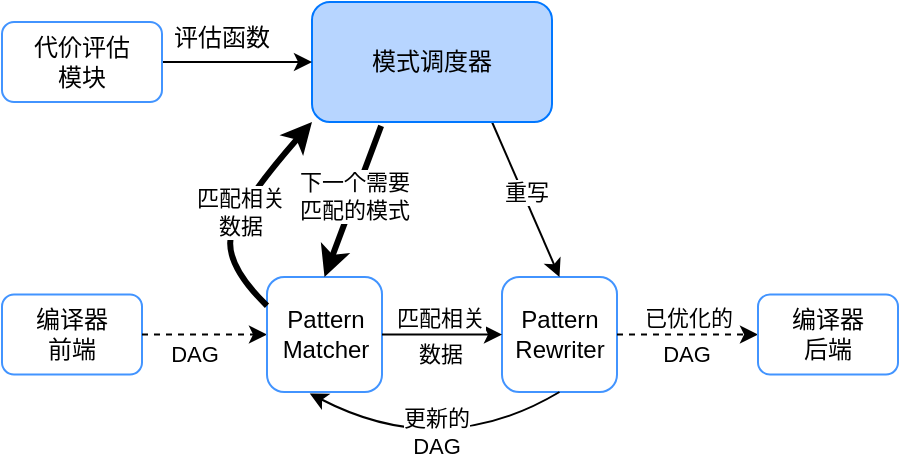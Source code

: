 <mxfile version="21.3.2" type="github">
  <diagram name="第 1 页" id="0fqK2yIArP4X0zgE1vKK">
    <mxGraphModel dx="658" dy="428" grid="1" gridSize="10" guides="1" tooltips="1" connect="1" arrows="1" fold="1" page="1" pageScale="1" pageWidth="827" pageHeight="1169" math="0" shadow="0">
      <root>
        <mxCell id="0" />
        <mxCell id="1" parent="0" />
        <mxCell id="n_ne9dfe9tZARDJPKX2S-2" value="编译器&lt;br&gt;前端" style="rounded=1;whiteSpace=wrap;html=1;strokeColor=#4294FF;" vertex="1" parent="1">
          <mxGeometry x="110" y="316.25" width="70" height="40" as="geometry" />
        </mxCell>
        <mxCell id="n_ne9dfe9tZARDJPKX2S-3" value="" style="endArrow=classic;html=1;rounded=0;exitX=1;exitY=0.5;exitDx=0;exitDy=0;entryX=0;entryY=0.5;entryDx=0;entryDy=0;dashed=1;" edge="1" parent="1" source="n_ne9dfe9tZARDJPKX2S-2" target="n_ne9dfe9tZARDJPKX2S-5">
          <mxGeometry relative="1" as="geometry">
            <mxPoint x="180" y="200" as="sourcePoint" />
            <mxPoint x="220" y="325" as="targetPoint" />
          </mxGeometry>
        </mxCell>
        <mxCell id="n_ne9dfe9tZARDJPKX2S-4" value="DAG" style="edgeLabel;resizable=0;html=1;align=center;verticalAlign=middle;" connectable="0" vertex="1" parent="n_ne9dfe9tZARDJPKX2S-3">
          <mxGeometry relative="1" as="geometry">
            <mxPoint x="-6" y="9" as="offset" />
          </mxGeometry>
        </mxCell>
        <mxCell id="n_ne9dfe9tZARDJPKX2S-5" value="Pattern Matcher" style="whiteSpace=wrap;html=1;aspect=fixed;rounded=1;strokeColor=#4294FF;" vertex="1" parent="1">
          <mxGeometry x="242.5" y="307.5" width="57.5" height="57.5" as="geometry" />
        </mxCell>
        <mxCell id="n_ne9dfe9tZARDJPKX2S-6" value="Pattern&lt;br&gt;Rewriter" style="whiteSpace=wrap;html=1;rounded=1;strokeColor=#4294FF;" vertex="1" parent="1">
          <mxGeometry x="360" y="307.5" width="57.5" height="57.5" as="geometry" />
        </mxCell>
        <mxCell id="n_ne9dfe9tZARDJPKX2S-7" value="" style="endArrow=classic;html=1;rounded=0;exitX=0.288;exitY=1.032;exitDx=0;exitDy=0;entryX=0.5;entryY=0;entryDx=0;entryDy=0;strokeWidth=3;exitPerimeter=0;" edge="1" parent="1" source="n_ne9dfe9tZARDJPKX2S-28" target="n_ne9dfe9tZARDJPKX2S-5">
          <mxGeometry relative="1" as="geometry">
            <mxPoint x="302.875" y="251.5" as="sourcePoint" />
            <mxPoint x="370" y="260" as="targetPoint" />
          </mxGeometry>
        </mxCell>
        <mxCell id="n_ne9dfe9tZARDJPKX2S-8" value="下一个需要&lt;br&gt;匹配的模式" style="edgeLabel;resizable=0;html=1;align=center;verticalAlign=middle;labelBorderColor=none;spacing=2;spacingBottom=7;" connectable="0" vertex="1" parent="n_ne9dfe9tZARDJPKX2S-7">
          <mxGeometry relative="1" as="geometry" />
        </mxCell>
        <mxCell id="n_ne9dfe9tZARDJPKX2S-9" value="" style="endArrow=classic;html=1;rounded=0;entryX=0.5;entryY=0;entryDx=0;entryDy=0;exitX=0.75;exitY=1;exitDx=0;exitDy=0;" edge="1" parent="1" source="n_ne9dfe9tZARDJPKX2S-28" target="n_ne9dfe9tZARDJPKX2S-6">
          <mxGeometry relative="1" as="geometry">
            <mxPoint x="350" y="252" as="sourcePoint" />
            <mxPoint x="384" y="328.5" as="targetPoint" />
          </mxGeometry>
        </mxCell>
        <mxCell id="n_ne9dfe9tZARDJPKX2S-10" value="重写" style="edgeLabel;resizable=0;html=1;align=center;verticalAlign=middle;spacingBottom=8;" connectable="0" vertex="1" parent="n_ne9dfe9tZARDJPKX2S-9">
          <mxGeometry relative="1" as="geometry" />
        </mxCell>
        <mxCell id="n_ne9dfe9tZARDJPKX2S-11" value="" style="endArrow=classic;html=1;rounded=0;exitX=1;exitY=0.5;exitDx=0;exitDy=0;entryX=0;entryY=0.5;entryDx=0;entryDy=0;fillColor=#FF33FF;strokeColor=#000000;strokeWidth=1;" edge="1" parent="1" source="n_ne9dfe9tZARDJPKX2S-5" target="n_ne9dfe9tZARDJPKX2S-6">
          <mxGeometry relative="1" as="geometry">
            <mxPoint x="260" y="290" as="sourcePoint" />
            <mxPoint x="360" y="290" as="targetPoint" />
          </mxGeometry>
        </mxCell>
        <mxCell id="n_ne9dfe9tZARDJPKX2S-12" value="匹配相关" style="edgeLabel;resizable=0;html=1;align=center;verticalAlign=middle;" connectable="0" vertex="1" parent="n_ne9dfe9tZARDJPKX2S-11">
          <mxGeometry relative="1" as="geometry">
            <mxPoint x="-1" y="-9" as="offset" />
          </mxGeometry>
        </mxCell>
        <mxCell id="n_ne9dfe9tZARDJPKX2S-13" value="" style="endArrow=classic;html=1;entryX=0;entryY=1;entryDx=0;entryDy=0;exitX=0;exitY=0.25;exitDx=0;exitDy=0;fillColor=#0077FF;strokeColor=#000000;curved=1;strokeWidth=3;" edge="1" parent="1" source="n_ne9dfe9tZARDJPKX2S-5" target="n_ne9dfe9tZARDJPKX2S-28">
          <mxGeometry relative="1" as="geometry">
            <mxPoint x="150" y="290" as="sourcePoint" />
            <mxPoint x="279.359" y="241.984" as="targetPoint" />
            <Array as="points">
              <mxPoint x="220" y="300" />
              <mxPoint x="230" y="270" />
            </Array>
          </mxGeometry>
        </mxCell>
        <mxCell id="n_ne9dfe9tZARDJPKX2S-14" value="匹配相关&lt;br&gt;数据" style="edgeLabel;resizable=0;html=1;align=center;verticalAlign=middle;" connectable="0" vertex="1" parent="n_ne9dfe9tZARDJPKX2S-13">
          <mxGeometry relative="1" as="geometry" />
        </mxCell>
        <mxCell id="n_ne9dfe9tZARDJPKX2S-15" value="" style="endArrow=classic;html=1;entryX=0.372;entryY=1.012;entryDx=0;entryDy=0;entryPerimeter=0;curved=1;strokeWidth=1;exitX=0.5;exitY=1;exitDx=0;exitDy=0;" edge="1" parent="1" source="n_ne9dfe9tZARDJPKX2S-6" target="n_ne9dfe9tZARDJPKX2S-5">
          <mxGeometry relative="1" as="geometry">
            <mxPoint x="390" y="380" as="sourcePoint" />
            <mxPoint x="370" y="460" as="targetPoint" />
            <Array as="points">
              <mxPoint x="330" y="400" />
            </Array>
          </mxGeometry>
        </mxCell>
        <mxCell id="n_ne9dfe9tZARDJPKX2S-16" value="更新的&lt;br&gt;DAG" style="edgeLabel;resizable=0;html=1;align=center;verticalAlign=middle;" connectable="0" vertex="1" parent="n_ne9dfe9tZARDJPKX2S-15">
          <mxGeometry relative="1" as="geometry">
            <mxPoint y="-14" as="offset" />
          </mxGeometry>
        </mxCell>
        <mxCell id="n_ne9dfe9tZARDJPKX2S-17" value="" style="endArrow=classic;html=1;rounded=0;exitX=1;exitY=0.5;exitDx=0;exitDy=0;entryX=0;entryY=0.5;entryDx=0;entryDy=0;dashed=1;" edge="1" parent="1" source="n_ne9dfe9tZARDJPKX2S-6" target="n_ne9dfe9tZARDJPKX2S-19">
          <mxGeometry relative="1" as="geometry">
            <mxPoint x="500" y="360" as="sourcePoint" />
            <mxPoint x="510" y="360" as="targetPoint" />
          </mxGeometry>
        </mxCell>
        <mxCell id="n_ne9dfe9tZARDJPKX2S-18" value="已优化的" style="edgeLabel;resizable=0;html=1;align=center;verticalAlign=middle;" connectable="0" vertex="1" parent="n_ne9dfe9tZARDJPKX2S-17">
          <mxGeometry relative="1" as="geometry">
            <mxPoint y="-9" as="offset" />
          </mxGeometry>
        </mxCell>
        <mxCell id="n_ne9dfe9tZARDJPKX2S-19" value="编译器&lt;br&gt;后端" style="rounded=1;whiteSpace=wrap;html=1;strokeColor=#4294FF;" vertex="1" parent="1">
          <mxGeometry x="488" y="316.25" width="70" height="40" as="geometry" />
        </mxCell>
        <mxCell id="n_ne9dfe9tZARDJPKX2S-20" value="DAG" style="edgeLabel;resizable=0;html=1;align=center;verticalAlign=middle;" connectable="0" vertex="1" parent="1">
          <mxGeometry x="464" y="344" as="geometry">
            <mxPoint x="-12" y="2" as="offset" />
          </mxGeometry>
        </mxCell>
        <mxCell id="n_ne9dfe9tZARDJPKX2S-21" value="数据" style="edgeLabel;resizable=0;html=1;align=center;verticalAlign=middle;" connectable="0" vertex="1" parent="1">
          <mxGeometry x="325" y="347" as="geometry">
            <mxPoint x="4" y="-1" as="offset" />
          </mxGeometry>
        </mxCell>
        <mxCell id="n_ne9dfe9tZARDJPKX2S-28" value="" style="rounded=1;whiteSpace=wrap;html=1;strokeColor=#0077FF;fillColor=#B7D5FF;" vertex="1" parent="1">
          <mxGeometry x="265" y="170" width="120" height="60" as="geometry" />
        </mxCell>
        <mxCell id="n_ne9dfe9tZARDJPKX2S-29" value="模式调度器" style="text;html=1;strokeColor=none;fillColor=none;align=center;verticalAlign=middle;whiteSpace=wrap;rounded=0;" vertex="1" parent="1">
          <mxGeometry x="290" y="185" width="70" height="30" as="geometry" />
        </mxCell>
        <mxCell id="n_ne9dfe9tZARDJPKX2S-32" style="edgeStyle=orthogonalEdgeStyle;rounded=0;orthogonalLoop=1;jettySize=auto;html=1;exitX=1;exitY=0.5;exitDx=0;exitDy=0;entryX=0;entryY=0.5;entryDx=0;entryDy=0;" edge="1" parent="1" source="n_ne9dfe9tZARDJPKX2S-31" target="n_ne9dfe9tZARDJPKX2S-28">
          <mxGeometry relative="1" as="geometry" />
        </mxCell>
        <mxCell id="n_ne9dfe9tZARDJPKX2S-31" value="代价评估&lt;br&gt;模块" style="rounded=1;whiteSpace=wrap;html=1;strokeColor=#4294FF;" vertex="1" parent="1">
          <mxGeometry x="110" y="180" width="80" height="40" as="geometry" />
        </mxCell>
        <mxCell id="n_ne9dfe9tZARDJPKX2S-33" value="评估函数" style="text;html=1;strokeColor=none;fillColor=none;align=center;verticalAlign=middle;whiteSpace=wrap;rounded=0;" vertex="1" parent="1">
          <mxGeometry x="190" y="170" width="60" height="35" as="geometry" />
        </mxCell>
      </root>
    </mxGraphModel>
  </diagram>
</mxfile>
